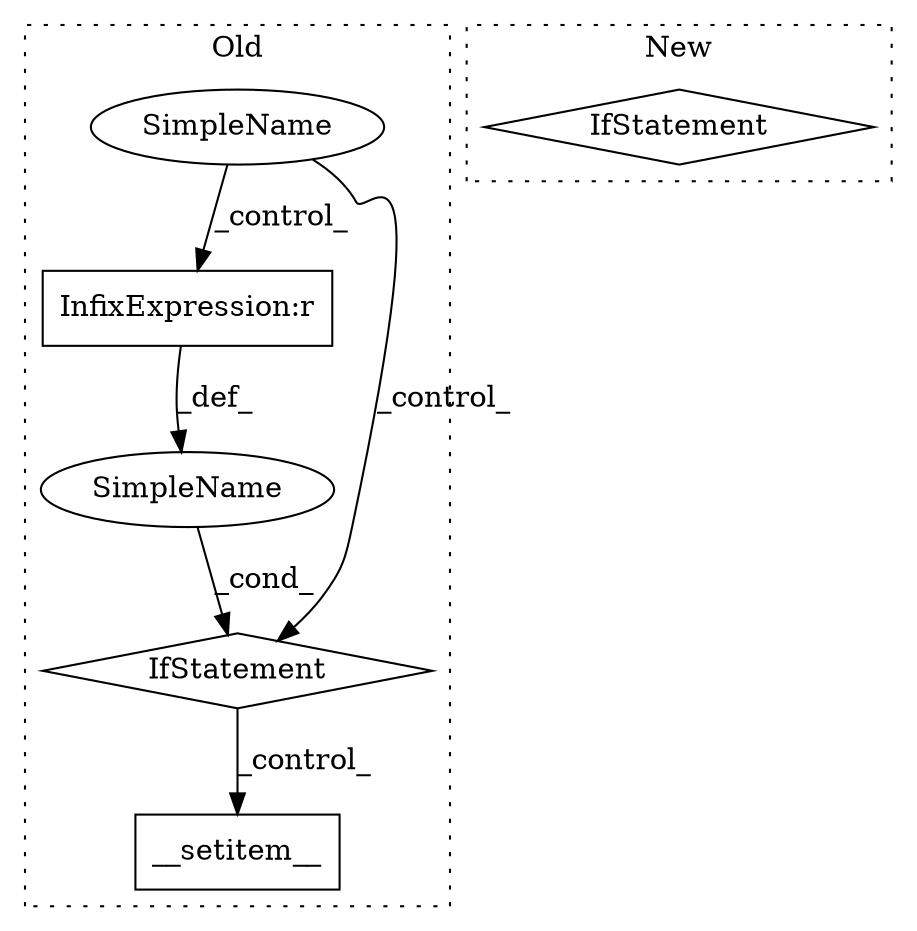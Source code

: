 digraph G {
subgraph cluster0 {
1 [label="__setitem__" a="32" s="1890,1938" l="12,1" shape="box"];
3 [label="SimpleName" a="42" s="" l="" shape="ellipse"];
4 [label="InfixExpression:r" a="27" s="1861" l="4" shape="box"];
5 [label="SimpleName" a="42" s="" l="" shape="ellipse"];
6 [label="IfStatement" a="25" s="1847,1873" l="4,2" shape="diamond"];
label = "Old";
style="dotted";
}
subgraph cluster1 {
2 [label="IfStatement" a="25" s="1380,1434" l="10,2" shape="diamond"];
label = "New";
style="dotted";
}
3 -> 4 [label="_control_"];
3 -> 6 [label="_control_"];
4 -> 5 [label="_def_"];
5 -> 6 [label="_cond_"];
6 -> 1 [label="_control_"];
}